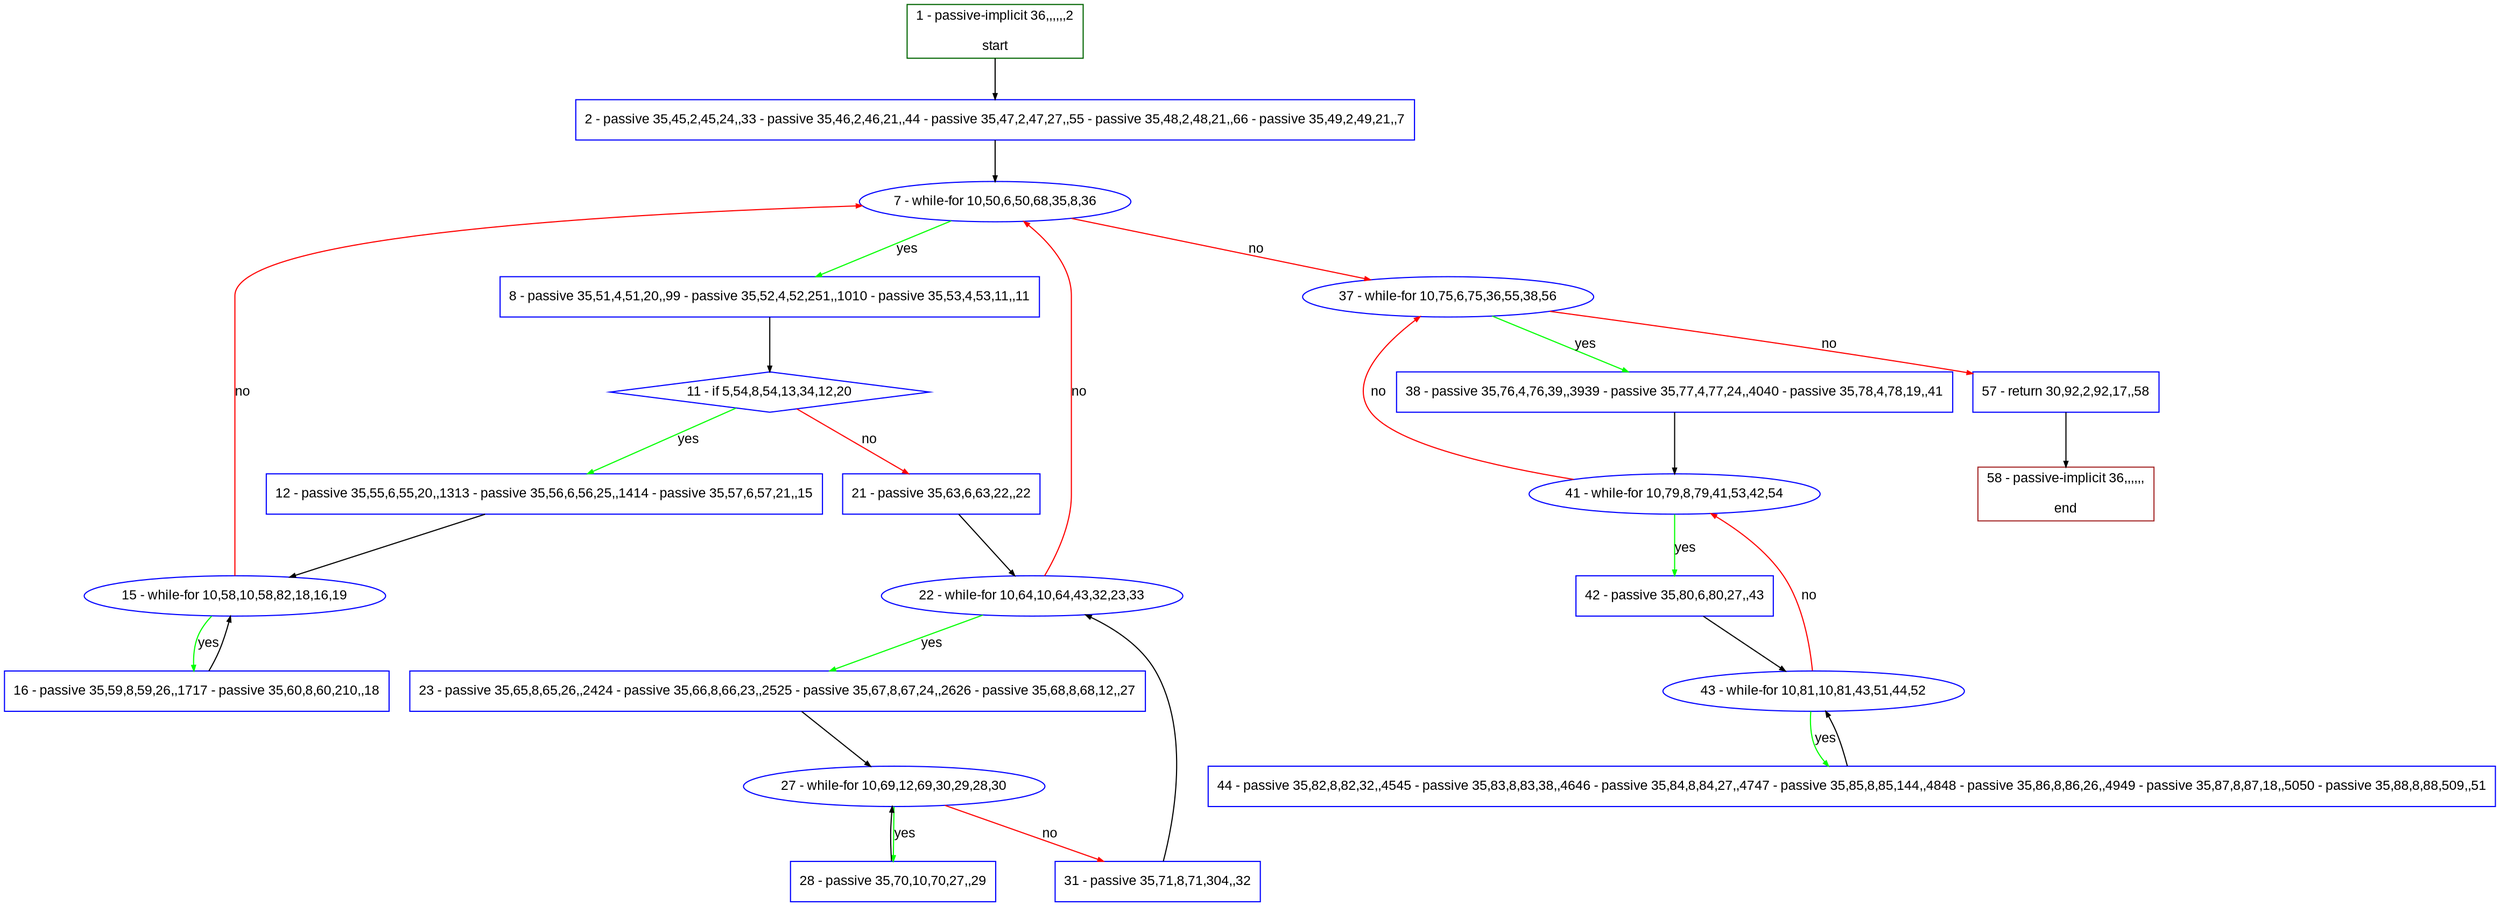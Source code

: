 digraph "" {
  graph [pack="true", label="", fontsize="12", packmode="clust", fontname="Arial", fillcolor="#FFFFCC", bgcolor="white", style="rounded,filled", compound="true"];
  node [node_initialized="no", label="", color="grey", fontsize="12", fillcolor="white", fontname="Arial", style="filled", shape="rectangle", compound="true", fixedsize="false"];
  edge [fontcolor="black", arrowhead="normal", arrowtail="none", arrowsize="0.5", ltail="", label="", color="black", fontsize="12", lhead="", fontname="Arial", dir="forward", compound="true"];
  __N1 [label="2 - passive 35,45,2,45,24,,33 - passive 35,46,2,46,21,,44 - passive 35,47,2,47,27,,55 - passive 35,48,2,48,21,,66 - passive 35,49,2,49,21,,7", color="#0000ff", fillcolor="#ffffff", style="filled", shape="box"];
  __N2 [label="1 - passive-implicit 36,,,,,,2\n\nstart", color="#006400", fillcolor="#ffffff", style="filled", shape="box"];
  __N3 [label="7 - while-for 10,50,6,50,68,35,8,36", color="#0000ff", fillcolor="#ffffff", style="filled", shape="oval"];
  __N4 [label="8 - passive 35,51,4,51,20,,99 - passive 35,52,4,52,251,,1010 - passive 35,53,4,53,11,,11", color="#0000ff", fillcolor="#ffffff", style="filled", shape="box"];
  __N5 [label="37 - while-for 10,75,6,75,36,55,38,56", color="#0000ff", fillcolor="#ffffff", style="filled", shape="oval"];
  __N6 [label="11 - if 5,54,8,54,13,34,12,20", color="#0000ff", fillcolor="#ffffff", style="filled", shape="diamond"];
  __N7 [label="12 - passive 35,55,6,55,20,,1313 - passive 35,56,6,56,25,,1414 - passive 35,57,6,57,21,,15", color="#0000ff", fillcolor="#ffffff", style="filled", shape="box"];
  __N8 [label="21 - passive 35,63,6,63,22,,22", color="#0000ff", fillcolor="#ffffff", style="filled", shape="box"];
  __N9 [label="15 - while-for 10,58,10,58,82,18,16,19", color="#0000ff", fillcolor="#ffffff", style="filled", shape="oval"];
  __N10 [label="16 - passive 35,59,8,59,26,,1717 - passive 35,60,8,60,210,,18", color="#0000ff", fillcolor="#ffffff", style="filled", shape="box"];
  __N11 [label="22 - while-for 10,64,10,64,43,32,23,33", color="#0000ff", fillcolor="#ffffff", style="filled", shape="oval"];
  __N12 [label="23 - passive 35,65,8,65,26,,2424 - passive 35,66,8,66,23,,2525 - passive 35,67,8,67,24,,2626 - passive 35,68,8,68,12,,27", color="#0000ff", fillcolor="#ffffff", style="filled", shape="box"];
  __N13 [label="27 - while-for 10,69,12,69,30,29,28,30", color="#0000ff", fillcolor="#ffffff", style="filled", shape="oval"];
  __N14 [label="28 - passive 35,70,10,70,27,,29", color="#0000ff", fillcolor="#ffffff", style="filled", shape="box"];
  __N15 [label="31 - passive 35,71,8,71,304,,32", color="#0000ff", fillcolor="#ffffff", style="filled", shape="box"];
  __N16 [label="38 - passive 35,76,4,76,39,,3939 - passive 35,77,4,77,24,,4040 - passive 35,78,4,78,19,,41", color="#0000ff", fillcolor="#ffffff", style="filled", shape="box"];
  __N17 [label="57 - return 30,92,2,92,17,,58", color="#0000ff", fillcolor="#ffffff", style="filled", shape="box"];
  __N18 [label="41 - while-for 10,79,8,79,41,53,42,54", color="#0000ff", fillcolor="#ffffff", style="filled", shape="oval"];
  __N19 [label="42 - passive 35,80,6,80,27,,43", color="#0000ff", fillcolor="#ffffff", style="filled", shape="box"];
  __N20 [label="43 - while-for 10,81,10,81,43,51,44,52", color="#0000ff", fillcolor="#ffffff", style="filled", shape="oval"];
  __N21 [label="44 - passive 35,82,8,82,32,,4545 - passive 35,83,8,83,38,,4646 - passive 35,84,8,84,27,,4747 - passive 35,85,8,85,144,,4848 - passive 35,86,8,86,26,,4949 - passive 35,87,8,87,18,,5050 - passive 35,88,8,88,509,,51", color="#0000ff", fillcolor="#ffffff", style="filled", shape="box"];
  __N22 [label="58 - passive-implicit 36,,,,,,\n\nend", color="#a52a2a", fillcolor="#ffffff", style="filled", shape="box"];
  __N2 -> __N1 [arrowhead="normal", arrowtail="none", color="#000000", label="", dir="forward"];
  __N1 -> __N3 [arrowhead="normal", arrowtail="none", color="#000000", label="", dir="forward"];
  __N3 -> __N4 [arrowhead="normal", arrowtail="none", color="#00ff00", label="yes", dir="forward"];
  __N3 -> __N5 [arrowhead="normal", arrowtail="none", color="#ff0000", label="no", dir="forward"];
  __N4 -> __N6 [arrowhead="normal", arrowtail="none", color="#000000", label="", dir="forward"];
  __N6 -> __N7 [arrowhead="normal", arrowtail="none", color="#00ff00", label="yes", dir="forward"];
  __N6 -> __N8 [arrowhead="normal", arrowtail="none", color="#ff0000", label="no", dir="forward"];
  __N7 -> __N9 [arrowhead="normal", arrowtail="none", color="#000000", label="", dir="forward"];
  __N9 -> __N3 [arrowhead="normal", arrowtail="none", color="#ff0000", label="no", dir="forward"];
  __N9 -> __N10 [arrowhead="normal", arrowtail="none", color="#00ff00", label="yes", dir="forward"];
  __N10 -> __N9 [arrowhead="normal", arrowtail="none", color="#000000", label="", dir="forward"];
  __N8 -> __N11 [arrowhead="normal", arrowtail="none", color="#000000", label="", dir="forward"];
  __N11 -> __N3 [arrowhead="normal", arrowtail="none", color="#ff0000", label="no", dir="forward"];
  __N11 -> __N12 [arrowhead="normal", arrowtail="none", color="#00ff00", label="yes", dir="forward"];
  __N12 -> __N13 [arrowhead="normal", arrowtail="none", color="#000000", label="", dir="forward"];
  __N13 -> __N14 [arrowhead="normal", arrowtail="none", color="#00ff00", label="yes", dir="forward"];
  __N14 -> __N13 [arrowhead="normal", arrowtail="none", color="#000000", label="", dir="forward"];
  __N13 -> __N15 [arrowhead="normal", arrowtail="none", color="#ff0000", label="no", dir="forward"];
  __N15 -> __N11 [arrowhead="normal", arrowtail="none", color="#000000", label="", dir="forward"];
  __N5 -> __N16 [arrowhead="normal", arrowtail="none", color="#00ff00", label="yes", dir="forward"];
  __N5 -> __N17 [arrowhead="normal", arrowtail="none", color="#ff0000", label="no", dir="forward"];
  __N16 -> __N18 [arrowhead="normal", arrowtail="none", color="#000000", label="", dir="forward"];
  __N18 -> __N5 [arrowhead="normal", arrowtail="none", color="#ff0000", label="no", dir="forward"];
  __N18 -> __N19 [arrowhead="normal", arrowtail="none", color="#00ff00", label="yes", dir="forward"];
  __N19 -> __N20 [arrowhead="normal", arrowtail="none", color="#000000", label="", dir="forward"];
  __N20 -> __N18 [arrowhead="normal", arrowtail="none", color="#ff0000", label="no", dir="forward"];
  __N20 -> __N21 [arrowhead="normal", arrowtail="none", color="#00ff00", label="yes", dir="forward"];
  __N21 -> __N20 [arrowhead="normal", arrowtail="none", color="#000000", label="", dir="forward"];
  __N17 -> __N22 [arrowhead="normal", arrowtail="none", color="#000000", label="", dir="forward"];
}
